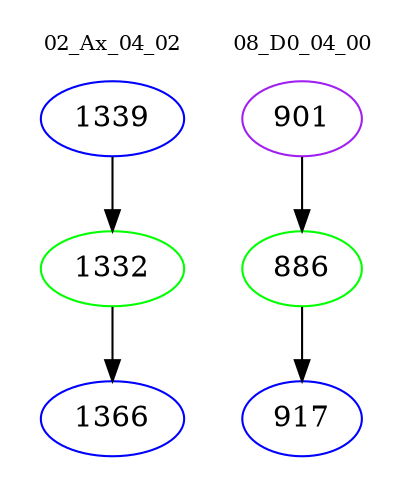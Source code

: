 digraph{
subgraph cluster_0 {
color = white
label = "02_Ax_04_02";
fontsize=10;
T0_1339 [label="1339", color="blue"]
T0_1339 -> T0_1332 [color="black"]
T0_1332 [label="1332", color="green"]
T0_1332 -> T0_1366 [color="black"]
T0_1366 [label="1366", color="blue"]
}
subgraph cluster_1 {
color = white
label = "08_D0_04_00";
fontsize=10;
T1_901 [label="901", color="purple"]
T1_901 -> T1_886 [color="black"]
T1_886 [label="886", color="green"]
T1_886 -> T1_917 [color="black"]
T1_917 [label="917", color="blue"]
}
}
